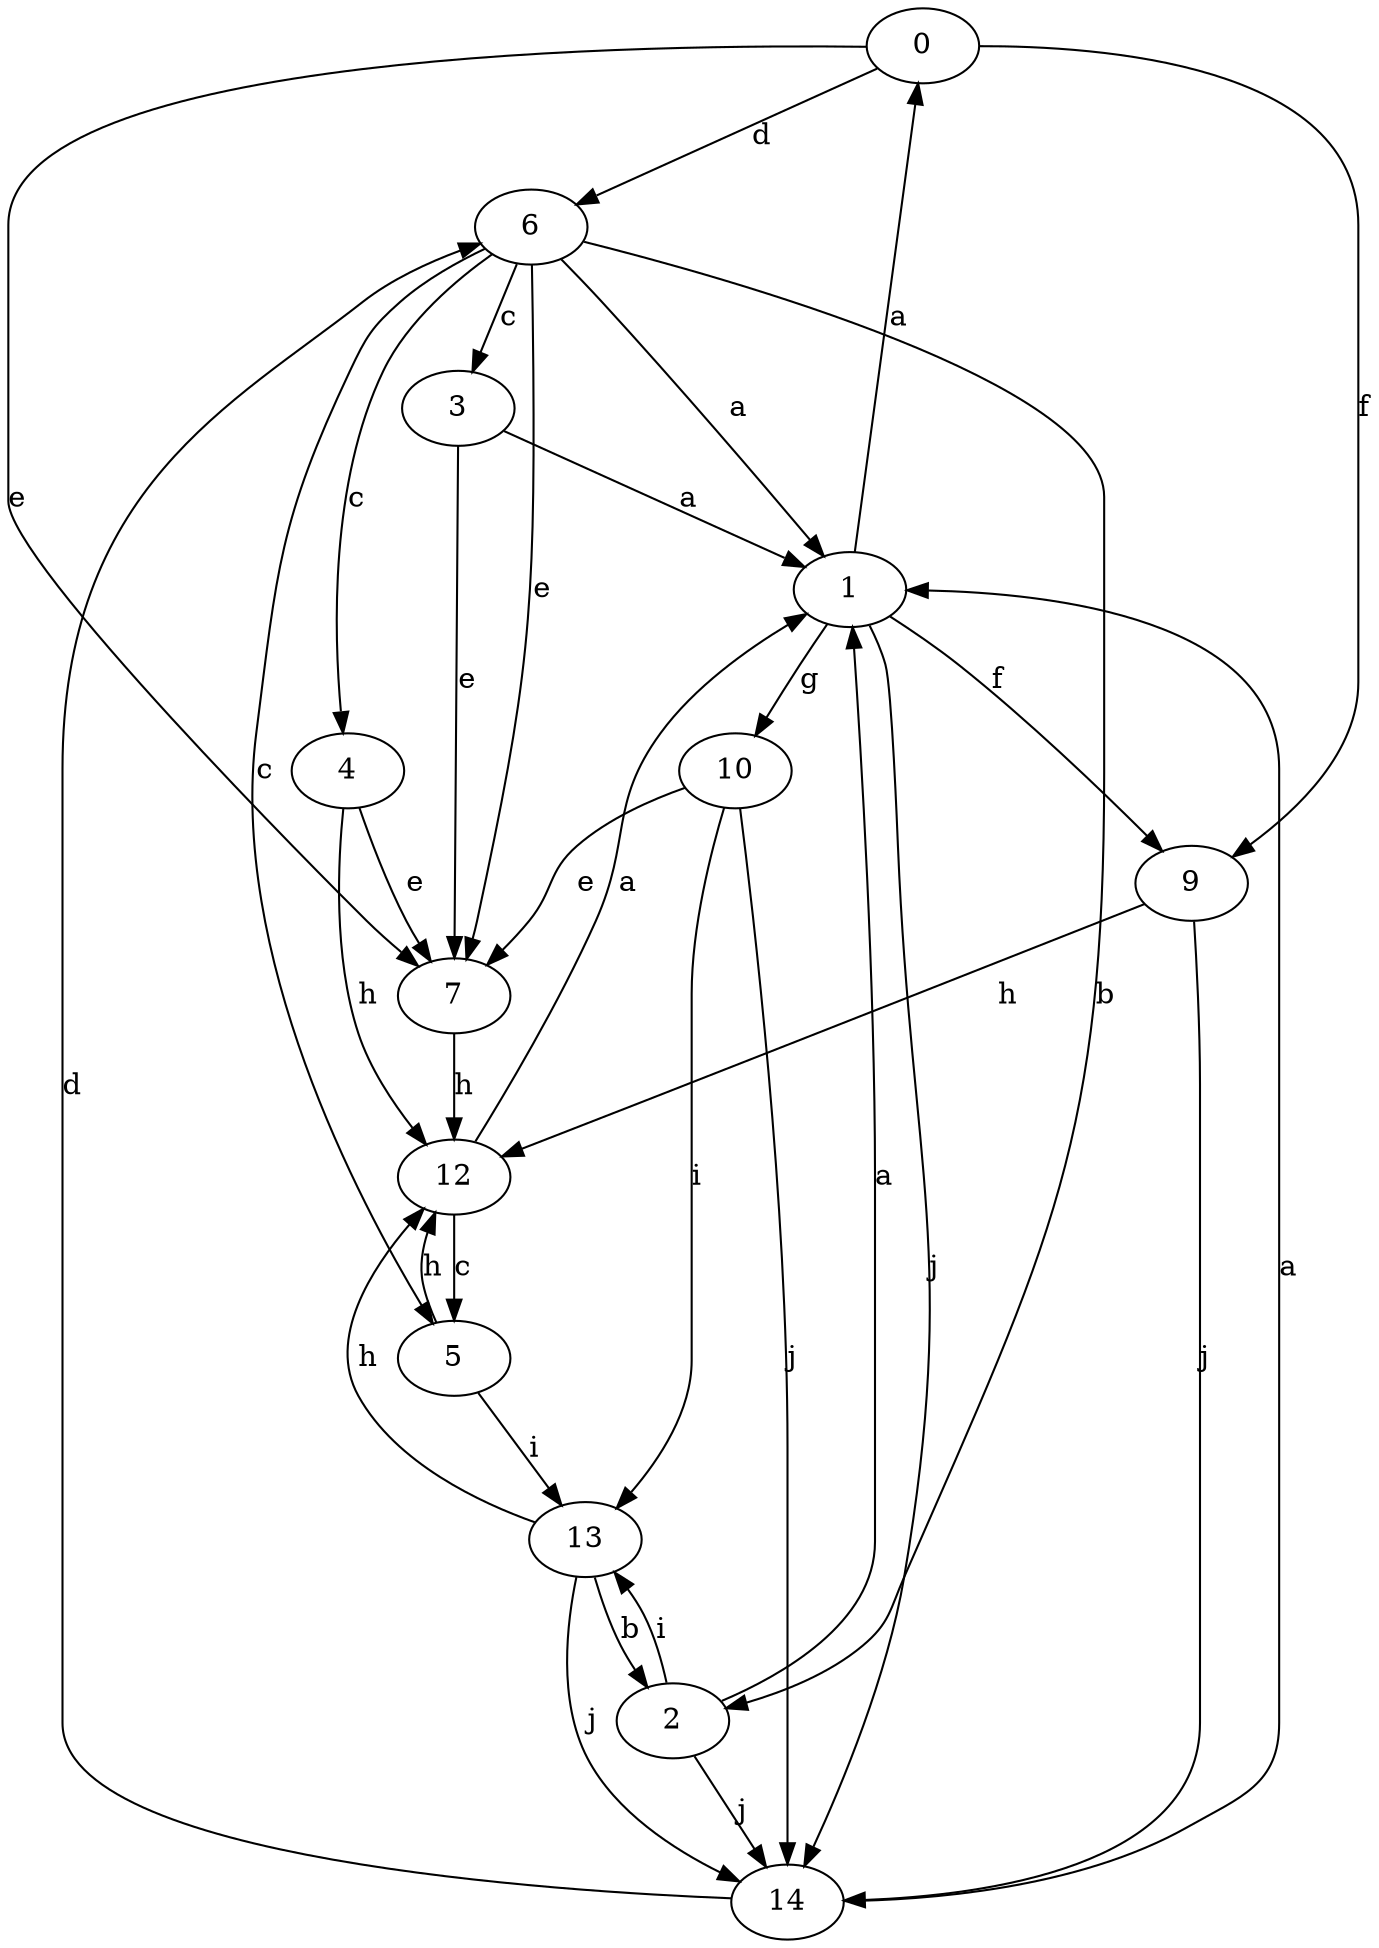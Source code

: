 strict digraph  {
0;
1;
2;
3;
4;
5;
6;
7;
9;
10;
12;
13;
14;
0 -> 6  [label=d];
0 -> 7  [label=e];
0 -> 9  [label=f];
1 -> 0  [label=a];
1 -> 9  [label=f];
1 -> 10  [label=g];
1 -> 14  [label=j];
2 -> 1  [label=a];
2 -> 13  [label=i];
2 -> 14  [label=j];
3 -> 1  [label=a];
3 -> 7  [label=e];
4 -> 7  [label=e];
4 -> 12  [label=h];
5 -> 12  [label=h];
5 -> 13  [label=i];
6 -> 1  [label=a];
6 -> 2  [label=b];
6 -> 3  [label=c];
6 -> 4  [label=c];
6 -> 5  [label=c];
6 -> 7  [label=e];
7 -> 12  [label=h];
9 -> 12  [label=h];
9 -> 14  [label=j];
10 -> 7  [label=e];
10 -> 13  [label=i];
10 -> 14  [label=j];
12 -> 1  [label=a];
12 -> 5  [label=c];
13 -> 2  [label=b];
13 -> 12  [label=h];
13 -> 14  [label=j];
14 -> 1  [label=a];
14 -> 6  [label=d];
}
